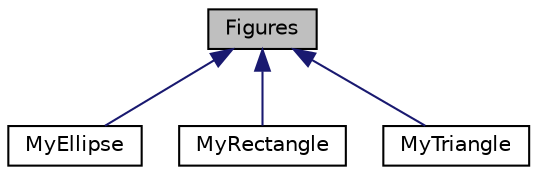digraph "Figures"
{
 // LATEX_PDF_SIZE
  edge [fontname="Helvetica",fontsize="10",labelfontname="Helvetica",labelfontsize="10"];
  node [fontname="Helvetica",fontsize="10",shape=record];
  Node1 [label="Figures",height=0.2,width=0.4,color="black", fillcolor="grey75", style="filled", fontcolor="black",tooltip=" "];
  Node1 -> Node2 [dir="back",color="midnightblue",fontsize="10",style="solid",fontname="Helvetica"];
  Node2 [label="MyEllipse",height=0.2,width=0.4,color="black", fillcolor="white", style="filled",URL="$classMyEllipse.html",tooltip=" "];
  Node1 -> Node3 [dir="back",color="midnightblue",fontsize="10",style="solid",fontname="Helvetica"];
  Node3 [label="MyRectangle",height=0.2,width=0.4,color="black", fillcolor="white", style="filled",URL="$classMyRectangle.html",tooltip=" "];
  Node1 -> Node4 [dir="back",color="midnightblue",fontsize="10",style="solid",fontname="Helvetica"];
  Node4 [label="MyTriangle",height=0.2,width=0.4,color="black", fillcolor="white", style="filled",URL="$classMyTriangle.html",tooltip=" "];
}
